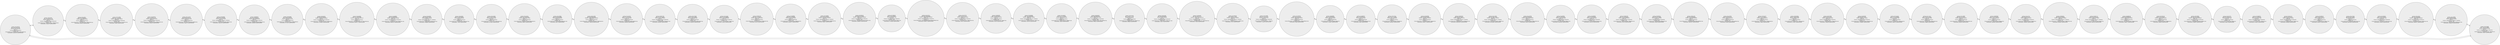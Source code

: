 digraph List {
rankdir=LR;
node [shape = circle, color=black , style=filled, fillcolor=gray93];
Node1[label=" Carnet: 201183728\n DPI: 2050740201006\n Nombre: Alvin Huckett\n Edad: 20\n Carrera: Ingenieria Quimica\n Creditos: 222\n Correo Electronico: AlvinHuckett_60@outlook.org\n Contrasenia: DGHS2Xi CALIFICACION \n"];
Node2[label=" Carnet: 201024401\n DPI: 5970926381748\n Nombre: Nertie Laurenzi\n Edad: 19\n Carrera: Ingenieria Mecanica Industrial\n Creditos: 139\n Correo Electronico: NertieLaurenzi.75@hotmail.es\n Contrasenia: 198yxel CALIFICACION \n"];
Node3[label=" Carnet: 201210811\n DPI: 8795758880101\n Nombre: Lamont Barthrup\n Edad: 25\n Carrera: Ingenieria Mecanica\n Creditos: 53\n Correo Electronico: LamontBarthrup_34@outlook.org\n Contrasenia: j60uy9 CALIFICACION \n"];
Node4[label=" Carnet: 201315898\n DPI: 5531711621404\n Nombre: Bernadette Pescud\n Edad: 28\n Carrera: Ingenieria Mecanica Industrial\n Creditos: 190\n Correo Electronico: BernadettePescud.10outlook.com\n Contrasenia: TXz6b CALIFICACION \n"];
Node5[label=" Carnet: 201582352\n DPI: 4172564417242\n Nombre: Bobina Delacroux\n Edad: 23\n Carrera: Ingenieria Mecanica Industrial\n Creditos: 113\n Correo Electronico: BobinaDelacroux_46@hotmail.com\n Contrasenia: m6ILxd CALIFICACION \n"];
Node6[label=" Carnet: 201115140\n DPI: 8429519350118\n Nombre: Pebrook Gircke\n Edad: 19\n Carrera: Ingenieria Mecanica\n Creditos: 172\n Correo Electronico: PebrookGircke93@undefined.org\n Contrasenia: Ysgy3Vt CALIFICACION \n"];
Node7[label=" Carnet: 201350393\n DPI: 9029374304090\n Nombre: Laurie Tumilty\n Edad: 20\n Carrera: Ingenieria en Ciencias y Sistemas\n Creditos: 124\n Correo Electronico: LaurieTumilty58@undefined.com\n Contrasenia: UKazTS0 CALIFICACION \n"];
Node8[label=" Carnet: 201698163\n DPI: 8010354636352\n Nombre: Barn Killingbeck\n Edad: 20\n Carrera: Ingenieria Mecanica Electrica\n Creditos: 130\n Correo Electronico: BarnKillingbeck33@gmail.org\n Contrasenia: 38KWHL CALIFICACION \n"];
Node9[label=" Carnet: 201402462\n DPI: 3594915493584\n Nombre: Joscelin Fewings\n Edad: 25\n Carrera: Ingenieria Mecanica\n Creditos: 202\n Correo Electronico: JoscelinFewings_56@outlook.es\n Contrasenia: tF7ZroZ CALIFICACION \n"];
Node10[label=" Carnet: 201643353\n DPI: 9692561360208\n Nombre: Llywellyn Woodnutt\n Edad: 27\n Carrera: Ingenieria Mecanica Electrica\n Creditos: 44\n Correo Electronico: LlywellynWoodnutt_83@gmail.es\n Contrasenia: ui708GE CALIFICACION \n"];
Node11[label=" Carnet: 201043689\n DPI: 0714796787404\n Nombre: Ardene Benediktovich\n Edad: 23\n Carrera: Ingenieria Mecanica\n Creditos: 13\n Correo Electronico: ArdeneBenediktovich72@outlook.org\n Contrasenia: muiPC17 CALIFICACION \n"];
Node12[label=" Carnet: 201489697\n DPI: 3310894947855\n Nombre: Judye Rossborough\n Edad: 26\n Carrera: Ingenieria Mecanica Electrica\n Creditos: 3\n Correo Electronico: JudyeRossborough_49@yahoo.com\n Contrasenia: k9oGtrw CALIFICACION \n"];
Node13[label=" Carnet: 201818908\n DPI: 2689202578134\n Nombre: Wilbur Alberts\n Edad: 18\n Carrera: Ingenieria en Ciencias y Sistemas\n Creditos: 64\n Correo Electronico: WilburAlberts45@hotmail.org\n Contrasenia: SSeRj8d CALIFICACION \n"];
Node14[label=" Carnet: 201816850\n DPI: 0154497044345\n Nombre: Emili Palleske\n Edad: 21\n Carrera: Ingenieria Mecanica\n Creditos: 28\n Correo Electronico: EmiliPalleske.89@gmail.com\n Contrasenia: 17x8L CALIFICACION \n"];
Node15[label=" Carnet: 201232485\n DPI: 3762365704505\n Nombre: Vivian Currer\n Edad: 28\n Carrera: Ingenieria Quimica\n Creditos: 218\n Correo Electronico: VivianCurrer_25@outlook.org\n Contrasenia: xe7yeho CALIFICACION \n"];
Node16[label=" Carnet: 201131811\n DPI: 3347258005328\n Nombre: Eloise Trevarthen\n Edad: 22\n Carrera: Ingenieria Mecanica\n Creditos: 201\n Correo Electronico: EloiseTrevarthen91@hotmail.es\n Contrasenia: B8FP4 CALIFICACION \n"];
Node17[label=" Carnet: 201476680\n DPI: 4293824642888\n Nombre: Kim Westphal\n Edad: 19\n Carrera: Ingenieria Quimica\n Creditos: 159\n Correo Electronico: KimWestphal38@yahoo.com\n Contrasenia: qtry5 CALIFICACION \n"];
Node18[label=" Carnet: 201511649\n DPI: 5648266954532\n Nombre: Aylmar Raubenheimer\n Edad: 23\n Carrera: Ingenieria Mecanica\n Creditos: 163\n Correo Electronico: AylmarRaubenheimer.27@hotmail.es\n Contrasenia: 76816q CALIFICACION \n"];
Node19[label=" Carnet: 201255643\n DPI: 7672150791181\n Nombre: Alvin Huckett\n Edad: 29\n Carrera: Ingenieria Industrial\n Creditos: 65\n Correo Electronico: AlvinHuckett_63@undefined.org\n Contrasenia: g4X4Ak CALIFICACION \n"];
Node20[label=" Carnet: 201947729\n DPI: 1430797138430\n Nombre: Camila Dibbert\n Edad: 21\n Carrera: Ingenieria Mecanica Industrial\n Creditos: 188\n Correo Electronico: CamilaDibbert.81@gmail.com\n Contrasenia: b4wdeP CALIFICACION \n"];
Node21[label=" Carnet: 201173540\n DPI: 3235002226847\n Nombre: Alvin Huckett\n Edad: 22\n Carrera: Ingenieria Industrial\n Creditos: 104\n Correo Electronico: AlvinHuckett_65@outlook.org\n Contrasenia: ITrpSM0 CALIFICACION \n"];
Node22[label=" Carnet: 201704168\n DPI: 3379162068993\n Nombre: Tim Goldspink\n Edad: 19\n Carrera: Ingenieria Mecanica Electrica\n Creditos: 137\n Correo Electronico: TimGoldspink.71@aol.com\n Contrasenia: Cmg7g CALIFICACION \n"];
Node23[label=" Carnet: 201661519\n DPI: 9302712249273\n Nombre: Harvey Darbyshire\n Edad: 26\n Carrera: Ingenieria Mecanica\n Creditos: 55\n Correo Electronico: HarveyDarbyshire_63@gmail.com\n Contrasenia: Asv30 CALIFICACION \n"];
Node24[label=" Carnet: 201309890\n DPI: 6364119505269\n Nombre: Grayce Poltone\n Edad: 18\n Carrera: Ingenieria Industrial\n Creditos: 133\n Correo Electronico: GraycePoltone_20@hotmail.es\n Contrasenia: bCp3F57 CALIFICACION \n"];
Node25[label=" Carnet: 201740604\n DPI: 2625352358554\n Nombre: Llywellyn Woodnutt\n Edad: 19\n Carrera: Ingenieria en Ciencias y Sistemas\n Creditos: 3\n Correo Electronico: LlywellynWoodnutt.46@gmail.org\n Contrasenia: Bk8jU CALIFICACION \n"];
Node26[label=" Carnet: 201646518\n DPI: 8696013129504\n Nombre: Aylmar Raubenheimer\n Edad: 22\n Carrera: Ingenieria Mecanica Electrica\n Creditos: 192\n Correo Electronico: AylmarRaubenheimer31@aol.com\n Contrasenia: 3j9MHF CALIFICACION \n"];
Node27[label=" Carnet: 201766242\n DPI: 3780452896411\n Nombre: Franky Viney\n Edad: 20\n Carrera: Ingenieria Mecanica Electrica\n Creditos: 164\n Correo Electronico: FrankyViney72@aol.com\n Contrasenia: UC1hKp CALIFICACION \n"];
Node28[label=" Carnet: 201537627\n DPI: 6000394094296\n Nombre: Aylmar Raubenheimer\n Edad: 24\n Carrera: Ingenieria Mecanica Electrica\n Creditos: 3\n Correo Electronico: AylmarRaubenheimer82@undefined.com\n Contrasenia: 82MID7 CALIFICACION \n"];
Node29[label=" Carnet: 201327675\n DPI: 5005953751371\n Nombre: Lamont Barthrup\n Edad: 20\n Carrera: Ingenieria Mecanica Electrica\n Creditos: 171\n Correo Electronico: LamontBarthrup.75@hotmail.org\n Contrasenia: CAt1n CALIFICACION \n"];
Node30[label=" Carnet: 201897987\n DPI: 2193345266141\n Nombre: Michelle Glanister\n Edad: 25\n Carrera: Ingenieria Quimica\n Creditos: 226\n Correo Electronico: MichelleGlanister.13@aol.org\n Contrasenia: 8cIUD CALIFICACION \n"];
Node31[label=" Carnet: 201500866\n DPI: 7040168688236\n Nombre: Claybourne Nelmes\n Edad: 19\n Carrera: Ingenieria en Ciencias y Sistemas\n Creditos: 121\n Correo Electronico: ClaybourneNelmes_2@aol.com\n Contrasenia: 4xCS04 CALIFICACION \n"];
Node32[label=" Carnet: 201359507\n DPI: 6474775706799\n Nombre: Olly Brunelleschi\n Edad: 22\n Carrera: Ingenieria Quimica\n Creditos: 52\n Correo Electronico: OllyBrunelleschi_86@aol.com\n Contrasenia: rdjy6j CALIFICACION \n"];
Node33[label=" Carnet: 201954202\n DPI: 2496399691941\n Nombre: Eloise Trevarthen\n Edad: 29\n Carrera: Ingenieria Mecanica Industrial\n Creditos: 196\n Correo Electronico: EloiseTrevarthen.4@undefined.org\n Contrasenia: 6RNgz CALIFICACION \n"];
Node34[label=" Carnet: 201412244\n DPI: 3239472177167\n Nombre: Eba Keitley\n Edad: 22\n Carrera: Ingenieria Industrial\n Creditos: 238\n Correo Electronico: EbaKeitley73@undefined.com\n Contrasenia: BRdQj CALIFICACION \n"];
Node35[label=" Carnet: 201234795\n DPI: 9082300809939\n Nombre: Wilbur Alberts\n Edad: 29\n Carrera: Ingenieria Mecanica Industrial\n Creditos: 80\n Correo Electronico: WilburAlberts_86@yahoo.com\n Contrasenia: 0oXnv CALIFICACION \n"];
Node36[label=" Carnet: 201594265\n DPI: 2831630574772\n Nombre: Ardene Benediktovich\n Edad: 26\n Carrera: Ingenieria Mecanica Industrial\n Creditos: 242\n Correo Electronico: ArdeneBenediktovich_57@hotmail.org\n Contrasenia: 15Asd CALIFICACION \n"];
Node37[label=" Carnet: 201790782\n DPI: 3168522176927\n Nombre: Claybourne Nelmes\n Edad: 22\n Carrera: Ingenieria en Ciencias y Sistemas\n Creditos: 0\n Correo Electronico: ClaybourneNelmes_82@aol.com\n Contrasenia: d70Vi CALIFICACION \n"];
Node38[label=" Carnet: 201374369\n DPI: 8311431297185\n Nombre: Lionel Messi\n Edad: 20\n Carrera: Ingenieria Mecanica Industrial\n Creditos: 93\n Correo Electronico: LionelMessi.17@aol.es\n Contrasenia: cVzaR8 CALIFICACION \n"];
Node39[label=" Carnet: 201709702\n DPI: 4245428187625\n Nombre: Dillon Blandamere\n Edad: 20\n Carrera: Ingenieria Industrial\n Creditos: 84\n Correo Electronico: DillonBlandamere_33@undefined.com\n Contrasenia: 3f5qj CALIFICACION \n"];
Node40[label=" Carnet: 201635991\n DPI: 2702608963916\n Nombre: Boycie Langlais\n Edad: 29\n Carrera: Ingenieria Industrial\n Creditos: 113\n Correo Electronico: BoycieLanglais24@aol.es\n Contrasenia: vCGgb2 CALIFICACION \n"];
Node41[label=" Carnet: 201389879\n DPI: 1332692632257\n Nombre: Darn Studdal\n Edad: 23\n Carrera: Ingenieria Industrial\n Creditos: 244\n Correo Electronico: DarnStuddal88@gmail.com\n Contrasenia: r80ja CALIFICACION \n"];
Node42[label=" Carnet: 201375524\n DPI: 3164173770900\n Nombre: Tim Goldspink\n Edad: 20\n Carrera: Ingenieria Quimica\n Creditos: 1\n Correo Electronico: TimGoldspink_27@yahoo.es\n Contrasenia: Nu96Sq3 CALIFICACION \n"];
Node43[label=" Carnet: 201428558\n DPI: 8783633019549\n Nombre: Llywellyn Woodnutt\n Edad: 24\n Carrera: Ingenieria Mecanica\n Creditos: 5\n Correo Electronico: LlywellynWoodnutt.12@gmail.es\n Contrasenia: qWlnP7 CALIFICACION \n"];
Node44[label=" Carnet: 201933753\n DPI: 6467642780621\n Nombre: Bobina Delacroux\n Edad: 25\n Carrera: Ingenieria en Ciencias y Sistemas\n Creditos: 147\n Correo Electronico: BobinaDelacroux_64@gmail.com\n Contrasenia: 8DGPFmN CALIFICACION \n"];
Node45[label=" Carnet: 201774497\n DPI: 6327689577005\n Nombre: Llywellyn Woodnutt\n Edad: 26\n Carrera: Ingenieria en Ciencias y Sistemas\n Creditos: 90\n Correo Electronico: LlywellynWoodnutt_44@aol.org\n Contrasenia: RN1Dgbd CALIFICACION \n"];
Node46[label=" Carnet: 201145786\n DPI: 4820546644233\n Nombre: Harvey Darbyshire\n Edad: 22\n Carrera: Ingenieria Mecanica\n Creditos: 88\n Correo Electronico: HarveyDarbyshire.56@outlook.com\n Contrasenia: uJW2Q CALIFICACION \n"];
Node47[label=" Carnet: 201509061\n DPI: 3761268073554\n Nombre: Tim Goldspink\n Edad: 23\n Carrera: Ingenieria Mecanica Electrica\n Creditos: 108\n Correo Electronico: TimGoldspink.36@aol.com\n Contrasenia: DPx0LQ0 CALIFICACION \n"];
Node48[label=" Carnet: 201068965\n DPI: 7207003476187\n Nombre: Tim Goldspink\n Edad: 26\n Carrera: Ingenieria Mecanica Industrial\n Creditos: 112\n Correo Electronico: TimGoldspink.1@yahoo.org\n Contrasenia: MF4vc6 CALIFICACION \n"];
Node49[label=" Carnet: 201991578\n DPI: 7437219208336\n Nombre: Olly Brunelleschi\n Edad: 29\n Carrera: Ingenieria Mecanica Industrial\n Creditos: 102\n Correo Electronico: OllyBrunelleschi.78@yahoo.org\n Contrasenia: H1xi3 CALIFICACION \n"];
Node50[label=" Carnet: 201803912\n DPI: 3995410773680\n Nombre: Emili Palleske\n Edad: 26\n Carrera: Ingenieria Mecanica Industrial\n Creditos: 205\n Correo Electronico: EmiliPalleske.68@gmail.com\n Contrasenia: ODYgI CALIFICACION \n"];
Node51[label=" Carnet: 201921767\n DPI: 5042024988582\n Nombre: Consolata Reskelly\n Edad: 27\n Carrera: Ingenieria Mecanica\n Creditos: 200\n Correo Electronico: ConsolataReskelly.30@undefined.com\n Contrasenia: cBP1bt7 CALIFICACION \n"];
Node52[label=" Carnet: 201157605\n DPI: 2503385887437\n Nombre: Alonzo Seagrove\n Edad: 22\n Carrera: Ingenieria Industrial\n Creditos: 226\n Correo Electronico: AlonzoSeagrove_35@undefined.org\n Contrasenia: 92V6h CALIFICACION \n"];
Node53[label=" Carnet: 201761573\n DPI: 5372214388411\n Nombre: Alonzo Seagrove\n Edad: 22\n Carrera: Ingenieria Quimica\n Creditos: 51\n Correo Electronico: AlonzoSeagrove_54@hotmail.es\n Contrasenia: 24ldm CALIFICACION \n"];
Node54[label=" Carnet: 201825364\n DPI: 6772854332066\n Nombre: Phillis Syrie\n Edad: 28\n Carrera: Ingenieria Quimica\n Creditos: 111\n Correo Electronico: PhillisSyrie_17@hotmail.es\n Contrasenia: rU2QYr CALIFICACION \n"];
Node55[label=" Carnet: 201022466\n DPI: 0579054127201\n Nombre: Wash Sedgemore\n Edad: 29\n Carrera: Ingenieria Mecanica Electrica\n Creditos: 130\n Correo Electronico: WashSedgemore_70@outlook.com\n Contrasenia: 1E8vp8 CALIFICACION \n"];
Node56[label=" Carnet: 201006295\n DPI: 6483009710551\n Nombre: Roderigo Gomme\n Edad: 24\n Carrera: Ingenieria Mecanica Electrica\n Creditos: 23\n Correo Electronico: RoderigoGomme_92@yahoo.org\n Contrasenia: w1E8BW CALIFICACION \n"];
Node57[label=" Carnet: 201116100\n DPI: 7247421869888\n Nombre: Franky Viney\n Edad: 26\n Carrera: Ingenieria Quimica\n Creditos: 42\n Correo Electronico: FrankyViney_42@hotmail.es\n Contrasenia: 5K0p7N CALIFICACION \n"];
Node58[label=" Carnet: 201773473\n DPI: 1563507262381\n Nombre: Krystal Crellin\n Edad: 26\n Carrera: Ingenieria Mecanica\n Creditos: 88\n Correo Electronico: KrystalCrellin.48@outlook.org\n Contrasenia: 3KgBk CALIFICACION \n"];
Node59[label=" Carnet: 201119966\n DPI: 9030770152211\n Nombre: Michelle Glanister\n Edad: 23\n Carrera: Ingenieria Industrial\n Creditos: 225\n Correo Electronico: MichelleGlanister87@outlook.com\n Contrasenia: J9Tq39 CALIFICACION \n"];
Node60[label=" Carnet: 201669286\n DPI: 3126321523297\n Nombre: Tim Goldspink\n Edad: 21\n Carrera: Ingenieria Mecanica\n Creditos: 187\n Correo Electronico: TimGoldspink_45@gmail.es\n Contrasenia: QQNPe8 CALIFICACION \n"];
Node61[label=" Carnet: 201147451\n DPI: 9093933675701\n Nombre: Ellerey Sherwyn\n Edad: 23\n Carrera: Ingenieria Mecanica Electrica\n Creditos: 80\n Correo Electronico: EllereySherwyn.51@gmail.es\n Contrasenia: 20H3Hx CALIFICACION \n"];
Node62[label=" Carnet: 201864201\n DPI: 8208413026556\n Nombre: Claybourne Nelmes\n Edad: 25\n Carrera: Ingenieria en Ciencias y Sistemas\n Creditos: 25\n Correo Electronico: ClaybourneNelmes.78@hotmail.com\n Contrasenia: 69548z CALIFICACION \n"];
Node63[label=" Carnet: 201667272\n DPI: 9443025623424\n Nombre: Adriaens Timms\n Edad: 21\n Carrera: Ingenieria en Ciencias y Sistemas\n Creditos: 237\n Correo Electronico: AdriaensTimms43@aol.org\n Contrasenia: Pe8Ucp CALIFICACION \n"];
Node64[label=" Carnet: 201668149\n DPI: 6435886693765\n Nombre: Harvey Darbyshire\n Edad: 27\n Carrera: Ingenieria Mecanica\n Creditos: 31\n Correo Electronico: HarveyDarbyshire_31@gmail.org\n Contrasenia: u4jxe57 CALIFICACION \n"];
Node65[label=" Carnet: 201764124\n DPI: 6773833243077\n Nombre: Harvey Darbyshire\n Edad: 21\n Carrera: Ingenieria Industrial\n Creditos: 219\n Correo Electronico: HarveyDarbyshire.59@gmail.es\n Contrasenia: 0DDF8 CALIFICACION \n"];
Node66[label=" Carnet: 201516603\n DPI: 4062043125856\n Nombre: Aylmar Raubenheimer\n Edad: 19\n Carrera: Ingenieria Mecanica Industrial\n Creditos: 168\n Correo Electronico: AylmarRaubenheimer.85@aol.com\n Contrasenia: Sv4HFP CALIFICACION \n"];
Node67[label=" Carnet: 201327079\n DPI: 8292286385716\n Nombre: Franky Viney\n Edad: 21\n Carrera: Ingenieria Industrial\n Creditos: 179\n Correo Electronico: FrankyViney.59@aol.es\n Contrasenia: GhhLi CALIFICACION \n"];
Node68[label=" Carnet: 201906670\n DPI: 2245119831085\n Nombre: Franky Viney\n Edad: 23\n Carrera: Ingenieria Mecanica Industrial\n Creditos: 198\n Correo Electronico: FrankyViney_49@yahoo.es\n Contrasenia: PCAanL CALIFICACION \n"];
Node69[label=" Carnet: 201461415\n DPI: 8579079230016\n Nombre: Roderigo Gomme\n Edad: 20\n Carrera: Ingenieria Mecanica Industrial\n Creditos: 113\n Correo Electronico: RoderigoGomme_55@aol.org\n Contrasenia: 6GEfOg CALIFICACION \n"];
Node70[label=" Carnet: 201009015\n DPI: 1962623323417\n Nombre: Afton Hounson\n Edad: 23\n Carrera: Ingenieria Mecanica\n Creditos: 12\n Correo Electronico: AftonHounson.43@aol.com\n Contrasenia: PQvEC5 CALIFICACION \n"];
Node71[label=" Carnet: 201137248\n DPI: 4264540703955\n Nombre: Eba Keitley\n Edad: 22\n Carrera: Ingenieria Mecanica\n Creditos: 35\n Correo Electronico: EbaKeitley83@outlook.org\n Contrasenia: K8ZY0mI CALIFICACION \n"];
Node72[label=" Carnet: 201339503\n DPI: 1169570189320\n Nombre: Drusilla Louca\n Edad: 29\n Carrera: Ingenieria Mecanica Industrial\n Creditos: 41\n Correo Electronico: DrusillaLouca1@outlook.com\n Contrasenia: xW0NS CALIFICACION \n"];
Node73[label=" Carnet: 201110247\n DPI: 7882408800987\n Nombre: Aylmar Raubenheimer\n Edad: 19\n Carrera: Ingenieria Mecanica Electrica\n Creditos: 171\n Correo Electronico: AylmarRaubenheimer_82@yahoo.org\n Contrasenia: oKlY9O7 CALIFICACION \n"];
Node74[label=" Carnet: 201125580\n DPI: 1846903502498\n Nombre: Boycie Langlais\n Edad: 21\n Carrera: Ingenieria en Ciencias y Sistemas\n Creditos: 190\n Correo Electronico: BoycieLanglais.61@hotmail.com\n Contrasenia: MhBaUtl CALIFICACION \n"];
Node75[label=" Carnet: 201315288\n DPI: 7044319749868\n Nombre: Joscelin Fewings\n Edad: 27\n Carrera: Ingenieria Mecanica Electrica\n Creditos: 89\n Correo Electronico: JoscelinFewings.27@yahoo.es\n Contrasenia: 3htilF CALIFICACION \n"];
Node1->Node2;
Node2->Node1;
Node2->Node3;
Node3->Node2;
Node3->Node4;
Node4->Node3;
Node4->Node5;
Node5->Node4;
Node5->Node6;
Node6->Node5;
Node6->Node7;
Node7->Node6;
Node7->Node8;
Node8->Node7;
Node8->Node9;
Node9->Node8;
Node9->Node10;
Node10->Node9;
Node10->Node11;
Node11->Node10;
Node11->Node12;
Node12->Node11;
Node12->Node13;
Node13->Node12;
Node13->Node14;
Node14->Node13;
Node14->Node15;
Node15->Node14;
Node15->Node16;
Node16->Node15;
Node16->Node17;
Node17->Node16;
Node17->Node18;
Node18->Node17;
Node18->Node19;
Node19->Node18;
Node19->Node20;
Node20->Node19;
Node20->Node21;
Node21->Node20;
Node21->Node22;
Node22->Node21;
Node22->Node23;
Node23->Node22;
Node23->Node24;
Node24->Node23;
Node24->Node25;
Node25->Node24;
Node25->Node26;
Node26->Node25;
Node26->Node27;
Node27->Node26;
Node27->Node28;
Node28->Node27;
Node28->Node29;
Node29->Node28;
Node29->Node30;
Node30->Node29;
Node30->Node31;
Node31->Node30;
Node31->Node32;
Node32->Node31;
Node32->Node33;
Node33->Node32;
Node33->Node34;
Node34->Node33;
Node34->Node35;
Node35->Node34;
Node35->Node36;
Node36->Node35;
Node36->Node37;
Node37->Node36;
Node37->Node38;
Node38->Node37;
Node38->Node39;
Node39->Node38;
Node39->Node40;
Node40->Node39;
Node40->Node41;
Node41->Node40;
Node41->Node42;
Node42->Node41;
Node42->Node43;
Node43->Node42;
Node43->Node44;
Node44->Node43;
Node44->Node45;
Node45->Node44;
Node45->Node46;
Node46->Node45;
Node46->Node47;
Node47->Node46;
Node47->Node48;
Node48->Node47;
Node48->Node49;
Node49->Node48;
Node49->Node50;
Node50->Node49;
Node50->Node51;
Node51->Node50;
Node51->Node52;
Node52->Node51;
Node52->Node53;
Node53->Node52;
Node53->Node54;
Node54->Node53;
Node54->Node55;
Node55->Node54;
Node55->Node56;
Node56->Node55;
Node56->Node57;
Node57->Node56;
Node57->Node58;
Node58->Node57;
Node58->Node59;
Node59->Node58;
Node59->Node60;
Node60->Node59;
Node60->Node61;
Node61->Node60;
Node61->Node62;
Node62->Node61;
Node62->Node63;
Node63->Node62;
Node63->Node64;
Node64->Node63;
Node64->Node65;
Node65->Node64;
Node65->Node66;
Node66->Node65;
Node66->Node67;
Node67->Node66;
Node67->Node68;
Node68->Node67;
Node68->Node69;
Node69->Node68;
Node69->Node70;
Node70->Node69;
Node70->Node71;
Node71->Node70;
Node71->Node72;
Node72->Node71;
Node72->Node73;
Node73->Node72;
Node73->Node74;
Node74->Node73;
Node74->Node75;
Node75->Node74;
Node75->Node1;
Node1->Node75;

}
